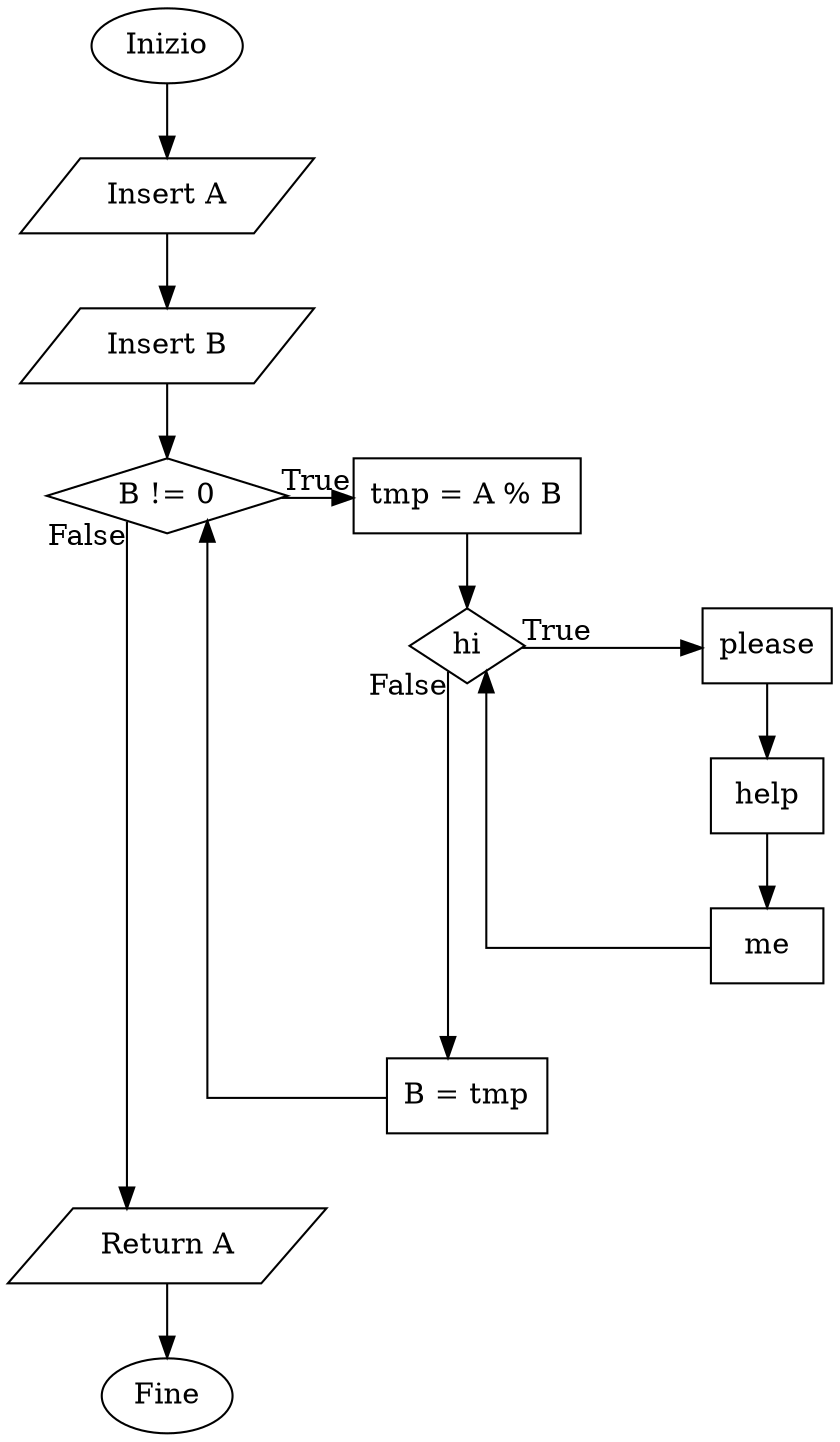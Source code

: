 /* Generated by GvGen v.1.0 (https://www.github.com/stricaud/gvgen) */

digraph G {
compound=true;nodesep=1;ranksep=0.5;splines=ortho;layout=neato;overlap=scalexy;
   node1 [shape="ellipse",label="Inizio",pos="0,0!"];
   node2 [shape="ellipse",label="Fine",pos="0,-9!"];
   node3 [shape="parallelogram",label="Insert A",pos="0,-1!"];
   node4 [shape="parallelogram",label="Insert B",pos="0,-2!"];
   node5 [shape="diamond",label="B != 0",pos="0,-3!"];
   node6 [shape="box",label="tmp = A % B",pos="2,-3!"];
   node7 [shape="diamond",label="hi",pos="2,-4!"];
   node8 [shape="box",label="please",pos="4,-4!"];
   node9 [shape="box",label="help",pos="4,-5!"];
   node10 [shape="box",label="me",pos="4,-6!"];
   node11 [shape="box",label="B = tmp",pos="2,-7!"];
   node12 [shape="parallelogram",label="Return A",pos="0,-8!"];
node1->node3;
node3->node4;
node4->node5;
node5->node6 [taillabel="True"];
node5->node12 [taillabel="False"];
node6->node7;
node7->node8 [taillabel="True"];
node7->node11 [taillabel="False"];
node8->node9;
node9->node10;
node10->node7;
node11->node5;
node12->node2;
}
